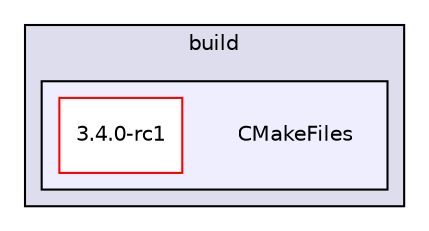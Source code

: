 digraph "/Users/kbladin/Documents/C++projects/curl_noise/build/CMakeFiles" {
  compound=true
  node [ fontsize="10", fontname="Helvetica"];
  edge [ labelfontsize="10", labelfontname="Helvetica"];
  subgraph clusterdir_630594e4d2f352050c94bfd71921891b {
    graph [ bgcolor="#ddddee", pencolor="black", label="build" fontname="Helvetica", fontsize="10", URL="dir_630594e4d2f352050c94bfd71921891b.html"]
  subgraph clusterdir_53428e4610fb969e40d9d71a35a64648 {
    graph [ bgcolor="#eeeeff", pencolor="black", label="" URL="dir_53428e4610fb969e40d9d71a35a64648.html"];
    dir_53428e4610fb969e40d9d71a35a64648 [shape=plaintext label="CMakeFiles"];
    dir_ccfa07740176b6e614ba812ee2482cb5 [shape=box label="3.4.0-rc1" color="red" fillcolor="white" style="filled" URL="dir_ccfa07740176b6e614ba812ee2482cb5.html"];
  }
  }
}
